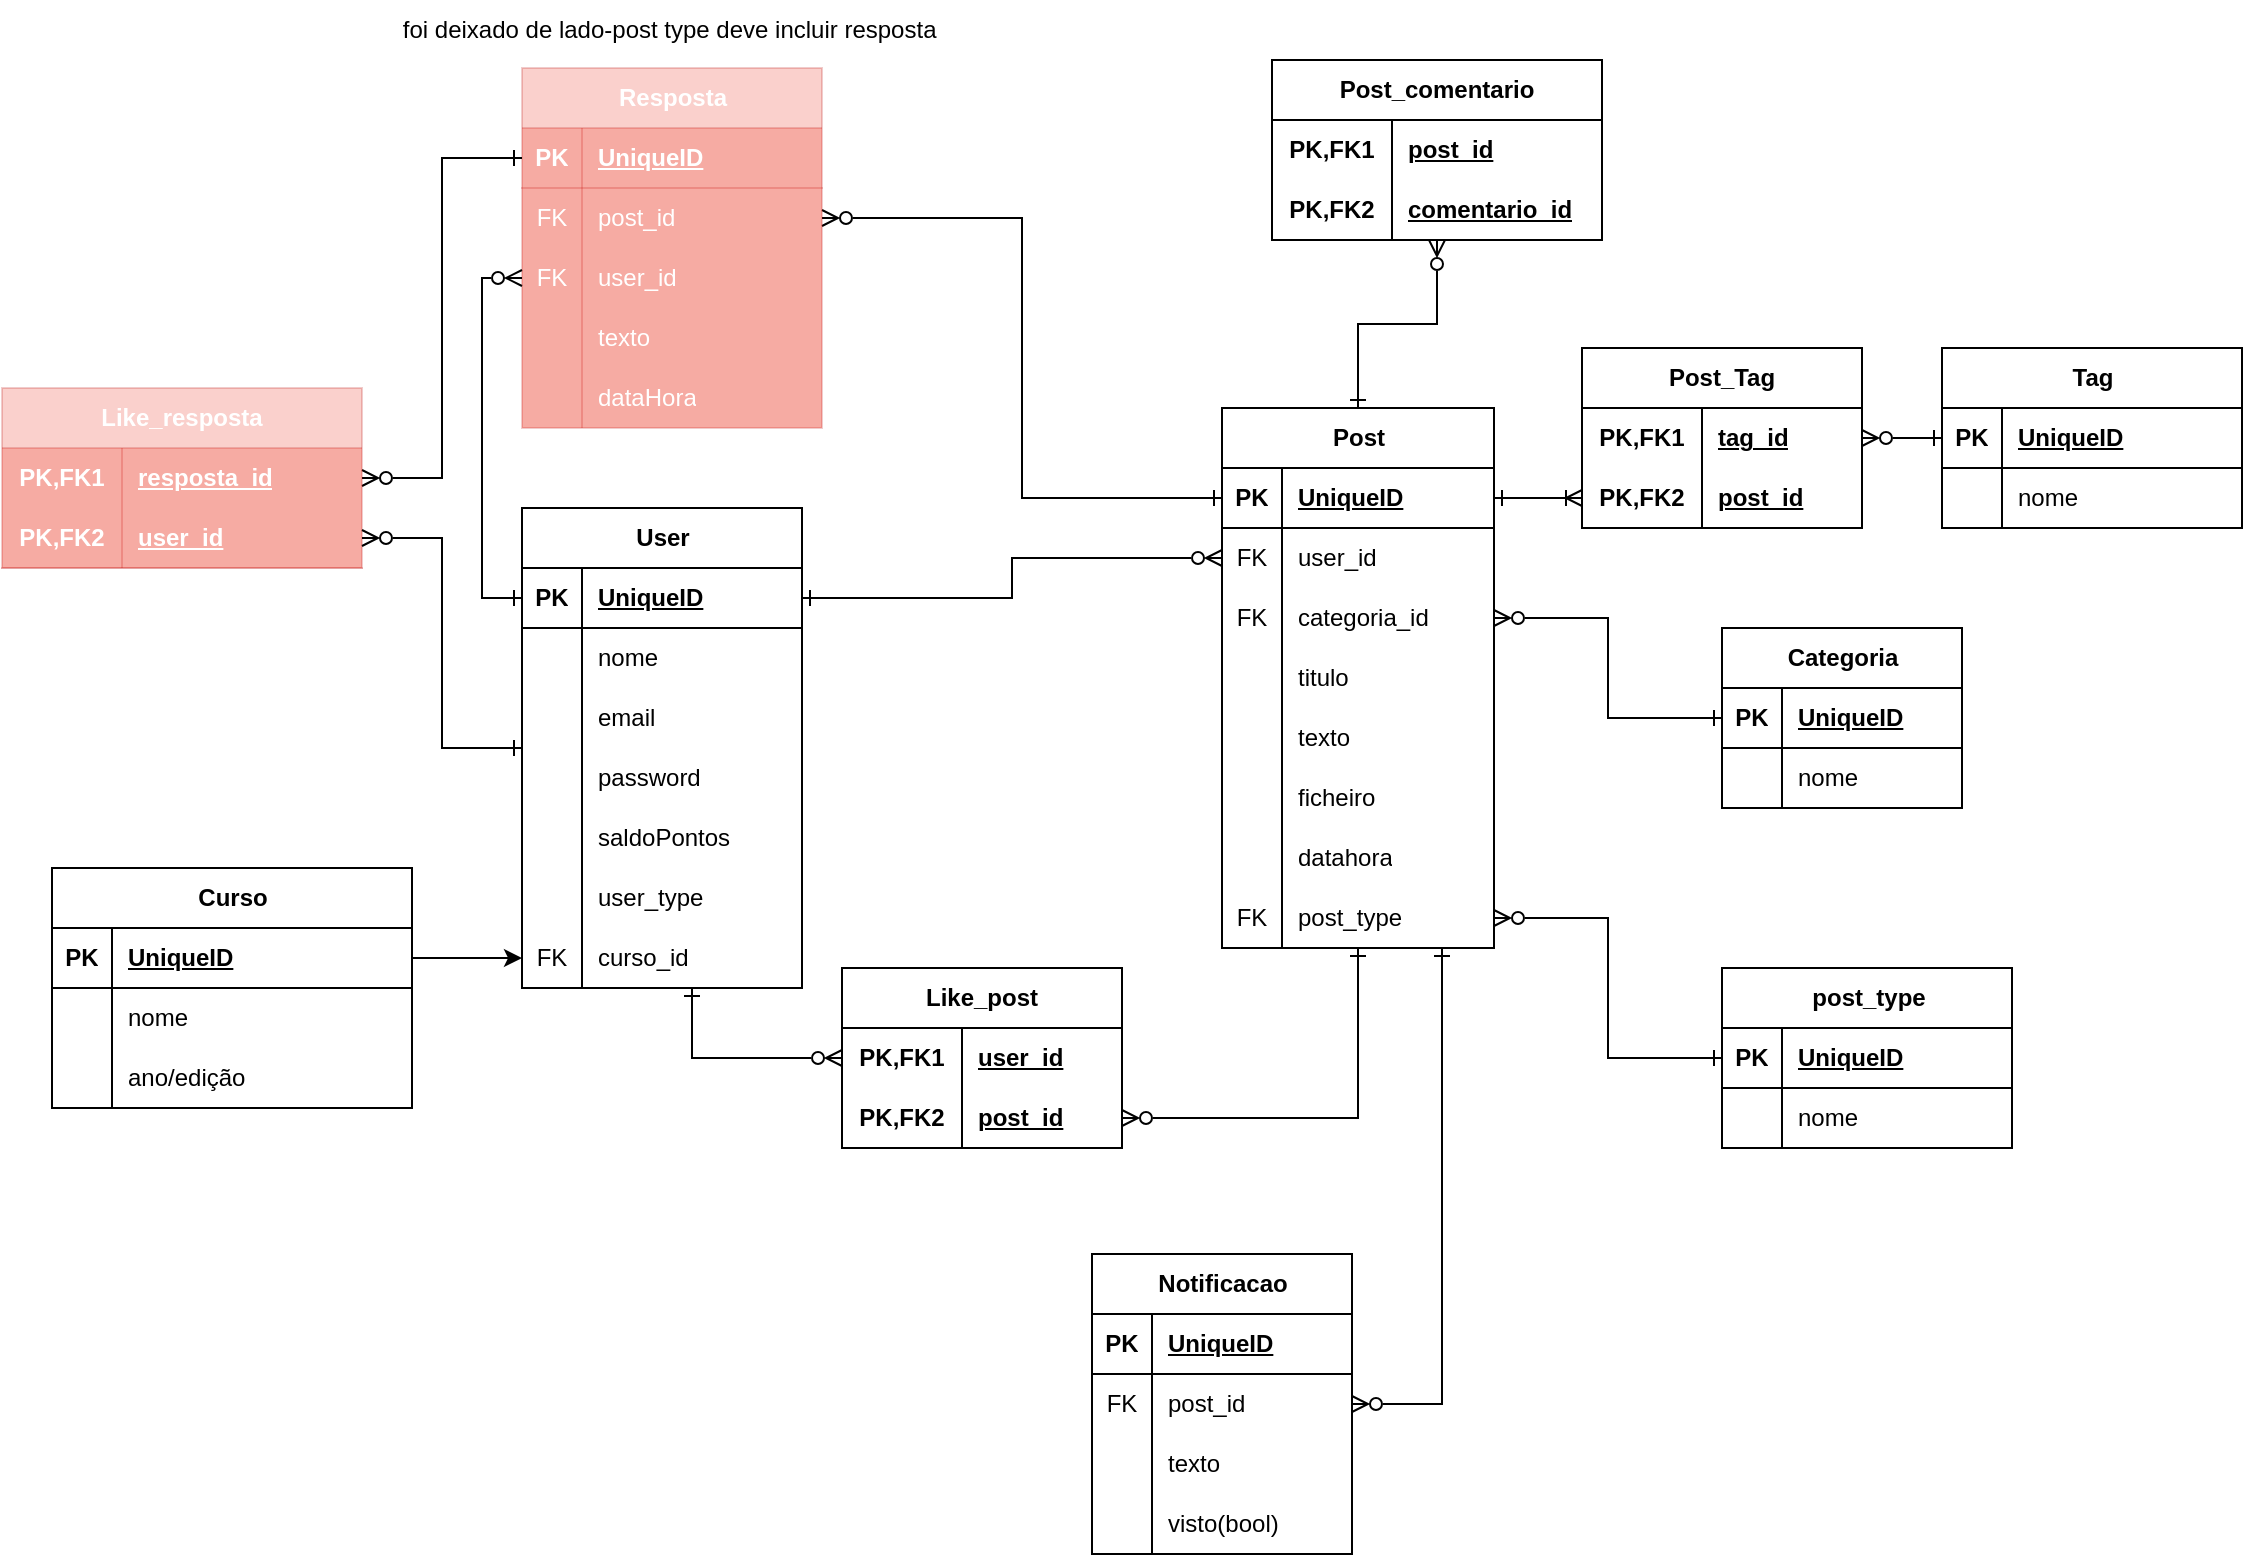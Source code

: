 <mxfile version="26.0.16">
  <diagram name="Page-1" id="hbSEL_cYmR5IS-ANKrM5">
    <mxGraphModel dx="1502" dy="677" grid="1" gridSize="10" guides="1" tooltips="1" connect="1" arrows="1" fold="1" page="1" pageScale="1" pageWidth="1169" pageHeight="827" math="0" shadow="0">
      <root>
        <mxCell id="0" />
        <mxCell id="1" parent="0" />
        <mxCell id="KKCodT-jRUQkAb0cyEV1-1" value="User" style="shape=table;startSize=30;container=1;collapsible=1;childLayout=tableLayout;fixedRows=1;rowLines=0;fontStyle=1;align=center;resizeLast=1;html=1;" parent="1" vertex="1">
          <mxGeometry x="285" y="274" width="140" height="240" as="geometry" />
        </mxCell>
        <mxCell id="KKCodT-jRUQkAb0cyEV1-2" value="" style="shape=tableRow;horizontal=0;startSize=0;swimlaneHead=0;swimlaneBody=0;fillColor=none;collapsible=0;dropTarget=0;points=[[0,0.5],[1,0.5]];portConstraint=eastwest;top=0;left=0;right=0;bottom=1;" parent="KKCodT-jRUQkAb0cyEV1-1" vertex="1">
          <mxGeometry y="30" width="140" height="30" as="geometry" />
        </mxCell>
        <mxCell id="KKCodT-jRUQkAb0cyEV1-3" value="PK" style="shape=partialRectangle;connectable=0;fillColor=none;top=0;left=0;bottom=0;right=0;fontStyle=1;overflow=hidden;whiteSpace=wrap;html=1;" parent="KKCodT-jRUQkAb0cyEV1-2" vertex="1">
          <mxGeometry width="30" height="30" as="geometry">
            <mxRectangle width="30" height="30" as="alternateBounds" />
          </mxGeometry>
        </mxCell>
        <mxCell id="KKCodT-jRUQkAb0cyEV1-4" value="UniqueID" style="shape=partialRectangle;connectable=0;fillColor=none;top=0;left=0;bottom=0;right=0;align=left;spacingLeft=6;fontStyle=5;overflow=hidden;whiteSpace=wrap;html=1;" parent="KKCodT-jRUQkAb0cyEV1-2" vertex="1">
          <mxGeometry x="30" width="110" height="30" as="geometry">
            <mxRectangle width="110" height="30" as="alternateBounds" />
          </mxGeometry>
        </mxCell>
        <mxCell id="KKCodT-jRUQkAb0cyEV1-5" value="" style="shape=tableRow;horizontal=0;startSize=0;swimlaneHead=0;swimlaneBody=0;fillColor=none;collapsible=0;dropTarget=0;points=[[0,0.5],[1,0.5]];portConstraint=eastwest;top=0;left=0;right=0;bottom=0;" parent="KKCodT-jRUQkAb0cyEV1-1" vertex="1">
          <mxGeometry y="60" width="140" height="30" as="geometry" />
        </mxCell>
        <mxCell id="KKCodT-jRUQkAb0cyEV1-6" value="" style="shape=partialRectangle;connectable=0;fillColor=none;top=0;left=0;bottom=0;right=0;editable=1;overflow=hidden;whiteSpace=wrap;html=1;" parent="KKCodT-jRUQkAb0cyEV1-5" vertex="1">
          <mxGeometry width="30" height="30" as="geometry">
            <mxRectangle width="30" height="30" as="alternateBounds" />
          </mxGeometry>
        </mxCell>
        <mxCell id="KKCodT-jRUQkAb0cyEV1-7" value="nome" style="shape=partialRectangle;connectable=0;fillColor=none;top=0;left=0;bottom=0;right=0;align=left;spacingLeft=6;overflow=hidden;whiteSpace=wrap;html=1;" parent="KKCodT-jRUQkAb0cyEV1-5" vertex="1">
          <mxGeometry x="30" width="110" height="30" as="geometry">
            <mxRectangle width="110" height="30" as="alternateBounds" />
          </mxGeometry>
        </mxCell>
        <mxCell id="KKCodT-jRUQkAb0cyEV1-8" value="" style="shape=tableRow;horizontal=0;startSize=0;swimlaneHead=0;swimlaneBody=0;fillColor=none;collapsible=0;dropTarget=0;points=[[0,0.5],[1,0.5]];portConstraint=eastwest;top=0;left=0;right=0;bottom=0;" parent="KKCodT-jRUQkAb0cyEV1-1" vertex="1">
          <mxGeometry y="90" width="140" height="30" as="geometry" />
        </mxCell>
        <mxCell id="KKCodT-jRUQkAb0cyEV1-9" value="" style="shape=partialRectangle;connectable=0;fillColor=none;top=0;left=0;bottom=0;right=0;editable=1;overflow=hidden;whiteSpace=wrap;html=1;" parent="KKCodT-jRUQkAb0cyEV1-8" vertex="1">
          <mxGeometry width="30" height="30" as="geometry">
            <mxRectangle width="30" height="30" as="alternateBounds" />
          </mxGeometry>
        </mxCell>
        <mxCell id="KKCodT-jRUQkAb0cyEV1-10" value="email" style="shape=partialRectangle;connectable=0;fillColor=none;top=0;left=0;bottom=0;right=0;align=left;spacingLeft=6;overflow=hidden;whiteSpace=wrap;html=1;" parent="KKCodT-jRUQkAb0cyEV1-8" vertex="1">
          <mxGeometry x="30" width="110" height="30" as="geometry">
            <mxRectangle width="110" height="30" as="alternateBounds" />
          </mxGeometry>
        </mxCell>
        <mxCell id="KKCodT-jRUQkAb0cyEV1-11" value="" style="shape=tableRow;horizontal=0;startSize=0;swimlaneHead=0;swimlaneBody=0;fillColor=none;collapsible=0;dropTarget=0;points=[[0,0.5],[1,0.5]];portConstraint=eastwest;top=0;left=0;right=0;bottom=0;" parent="KKCodT-jRUQkAb0cyEV1-1" vertex="1">
          <mxGeometry y="120" width="140" height="30" as="geometry" />
        </mxCell>
        <mxCell id="KKCodT-jRUQkAb0cyEV1-12" value="" style="shape=partialRectangle;connectable=0;fillColor=none;top=0;left=0;bottom=0;right=0;editable=1;overflow=hidden;whiteSpace=wrap;html=1;" parent="KKCodT-jRUQkAb0cyEV1-11" vertex="1">
          <mxGeometry width="30" height="30" as="geometry">
            <mxRectangle width="30" height="30" as="alternateBounds" />
          </mxGeometry>
        </mxCell>
        <mxCell id="KKCodT-jRUQkAb0cyEV1-13" value="password" style="shape=partialRectangle;connectable=0;fillColor=none;top=0;left=0;bottom=0;right=0;align=left;spacingLeft=6;overflow=hidden;whiteSpace=wrap;html=1;" parent="KKCodT-jRUQkAb0cyEV1-11" vertex="1">
          <mxGeometry x="30" width="110" height="30" as="geometry">
            <mxRectangle width="110" height="30" as="alternateBounds" />
          </mxGeometry>
        </mxCell>
        <mxCell id="KKCodT-jRUQkAb0cyEV1-14" value="" style="shape=tableRow;horizontal=0;startSize=0;swimlaneHead=0;swimlaneBody=0;fillColor=none;collapsible=0;dropTarget=0;points=[[0,0.5],[1,0.5]];portConstraint=eastwest;top=0;left=0;right=0;bottom=0;" parent="KKCodT-jRUQkAb0cyEV1-1" vertex="1">
          <mxGeometry y="150" width="140" height="30" as="geometry" />
        </mxCell>
        <mxCell id="KKCodT-jRUQkAb0cyEV1-15" value="" style="shape=partialRectangle;connectable=0;fillColor=none;top=0;left=0;bottom=0;right=0;editable=1;overflow=hidden;whiteSpace=wrap;html=1;" parent="KKCodT-jRUQkAb0cyEV1-14" vertex="1">
          <mxGeometry width="30" height="30" as="geometry">
            <mxRectangle width="30" height="30" as="alternateBounds" />
          </mxGeometry>
        </mxCell>
        <mxCell id="KKCodT-jRUQkAb0cyEV1-16" value="saldoPontos" style="shape=partialRectangle;connectable=0;fillColor=none;top=0;left=0;bottom=0;right=0;align=left;spacingLeft=6;overflow=hidden;whiteSpace=wrap;html=1;" parent="KKCodT-jRUQkAb0cyEV1-14" vertex="1">
          <mxGeometry x="30" width="110" height="30" as="geometry">
            <mxRectangle width="110" height="30" as="alternateBounds" />
          </mxGeometry>
        </mxCell>
        <mxCell id="KKCodT-jRUQkAb0cyEV1-17" value="" style="shape=tableRow;horizontal=0;startSize=0;swimlaneHead=0;swimlaneBody=0;fillColor=none;collapsible=0;dropTarget=0;points=[[0,0.5],[1,0.5]];portConstraint=eastwest;top=0;left=0;right=0;bottom=0;" parent="KKCodT-jRUQkAb0cyEV1-1" vertex="1">
          <mxGeometry y="180" width="140" height="30" as="geometry" />
        </mxCell>
        <mxCell id="KKCodT-jRUQkAb0cyEV1-18" value="" style="shape=partialRectangle;connectable=0;fillColor=none;top=0;left=0;bottom=0;right=0;editable=1;overflow=hidden;whiteSpace=wrap;html=1;" parent="KKCodT-jRUQkAb0cyEV1-17" vertex="1">
          <mxGeometry width="30" height="30" as="geometry">
            <mxRectangle width="30" height="30" as="alternateBounds" />
          </mxGeometry>
        </mxCell>
        <mxCell id="KKCodT-jRUQkAb0cyEV1-19" value="user_type" style="shape=partialRectangle;connectable=0;fillColor=none;top=0;left=0;bottom=0;right=0;align=left;spacingLeft=6;overflow=hidden;whiteSpace=wrap;html=1;" parent="KKCodT-jRUQkAb0cyEV1-17" vertex="1">
          <mxGeometry x="30" width="110" height="30" as="geometry">
            <mxRectangle width="110" height="30" as="alternateBounds" />
          </mxGeometry>
        </mxCell>
        <mxCell id="W4MDZ8F85-EEYweQwZsn-4" value="" style="shape=tableRow;horizontal=0;startSize=0;swimlaneHead=0;swimlaneBody=0;fillColor=none;collapsible=0;dropTarget=0;points=[[0,0.5],[1,0.5]];portConstraint=eastwest;top=0;left=0;right=0;bottom=0;" parent="KKCodT-jRUQkAb0cyEV1-1" vertex="1">
          <mxGeometry y="210" width="140" height="30" as="geometry" />
        </mxCell>
        <mxCell id="W4MDZ8F85-EEYweQwZsn-5" value="FK" style="shape=partialRectangle;connectable=0;fillColor=none;top=0;left=0;bottom=0;right=0;editable=1;overflow=hidden;whiteSpace=wrap;html=1;" parent="W4MDZ8F85-EEYweQwZsn-4" vertex="1">
          <mxGeometry width="30" height="30" as="geometry">
            <mxRectangle width="30" height="30" as="alternateBounds" />
          </mxGeometry>
        </mxCell>
        <mxCell id="W4MDZ8F85-EEYweQwZsn-6" value="curso_id" style="shape=partialRectangle;connectable=0;fillColor=none;top=0;left=0;bottom=0;right=0;align=left;spacingLeft=6;overflow=hidden;whiteSpace=wrap;html=1;" parent="W4MDZ8F85-EEYweQwZsn-4" vertex="1">
          <mxGeometry x="30" width="110" height="30" as="geometry">
            <mxRectangle width="110" height="30" as="alternateBounds" />
          </mxGeometry>
        </mxCell>
        <mxCell id="KKCodT-jRUQkAb0cyEV1-33" style="edgeStyle=orthogonalEdgeStyle;rounded=0;orthogonalLoop=1;jettySize=auto;html=1;entryX=1;entryY=0.5;entryDx=0;entryDy=0;exitX=0;exitY=0.5;exitDx=0;exitDy=0;endArrow=ERone;endFill=0;startArrow=ERzeroToMany;startFill=0;" parent="1" source="KKCodT-jRUQkAb0cyEV1-24" target="KKCodT-jRUQkAb0cyEV1-2" edge="1">
          <mxGeometry relative="1" as="geometry" />
        </mxCell>
        <mxCell id="KKCodT-jRUQkAb0cyEV1-20" value="Post" style="shape=table;startSize=30;container=1;collapsible=1;childLayout=tableLayout;fixedRows=1;rowLines=0;fontStyle=1;align=center;resizeLast=1;html=1;" parent="1" vertex="1">
          <mxGeometry x="635" y="224" width="136" height="270" as="geometry" />
        </mxCell>
        <mxCell id="KKCodT-jRUQkAb0cyEV1-21" value="" style="shape=tableRow;horizontal=0;startSize=0;swimlaneHead=0;swimlaneBody=0;fillColor=none;collapsible=0;dropTarget=0;points=[[0,0.5],[1,0.5]];portConstraint=eastwest;top=0;left=0;right=0;bottom=1;" parent="KKCodT-jRUQkAb0cyEV1-20" vertex="1">
          <mxGeometry y="30" width="136" height="30" as="geometry" />
        </mxCell>
        <mxCell id="KKCodT-jRUQkAb0cyEV1-22" value="PK" style="shape=partialRectangle;connectable=0;fillColor=none;top=0;left=0;bottom=0;right=0;fontStyle=1;overflow=hidden;whiteSpace=wrap;html=1;" parent="KKCodT-jRUQkAb0cyEV1-21" vertex="1">
          <mxGeometry width="30" height="30" as="geometry">
            <mxRectangle width="30" height="30" as="alternateBounds" />
          </mxGeometry>
        </mxCell>
        <mxCell id="KKCodT-jRUQkAb0cyEV1-23" value="UniqueID" style="shape=partialRectangle;connectable=0;fillColor=none;top=0;left=0;bottom=0;right=0;align=left;spacingLeft=6;fontStyle=5;overflow=hidden;whiteSpace=wrap;html=1;" parent="KKCodT-jRUQkAb0cyEV1-21" vertex="1">
          <mxGeometry x="30" width="106" height="30" as="geometry">
            <mxRectangle width="106" height="30" as="alternateBounds" />
          </mxGeometry>
        </mxCell>
        <mxCell id="KKCodT-jRUQkAb0cyEV1-24" value="" style="shape=tableRow;horizontal=0;startSize=0;swimlaneHead=0;swimlaneBody=0;fillColor=none;collapsible=0;dropTarget=0;points=[[0,0.5],[1,0.5]];portConstraint=eastwest;top=0;left=0;right=0;bottom=0;" parent="KKCodT-jRUQkAb0cyEV1-20" vertex="1">
          <mxGeometry y="60" width="136" height="30" as="geometry" />
        </mxCell>
        <mxCell id="KKCodT-jRUQkAb0cyEV1-25" value="FK" style="shape=partialRectangle;connectable=0;fillColor=none;top=0;left=0;bottom=0;right=0;editable=1;overflow=hidden;whiteSpace=wrap;html=1;" parent="KKCodT-jRUQkAb0cyEV1-24" vertex="1">
          <mxGeometry width="30" height="30" as="geometry">
            <mxRectangle width="30" height="30" as="alternateBounds" />
          </mxGeometry>
        </mxCell>
        <mxCell id="KKCodT-jRUQkAb0cyEV1-26" value="user_id" style="shape=partialRectangle;connectable=0;fillColor=none;top=0;left=0;bottom=0;right=0;align=left;spacingLeft=6;overflow=hidden;whiteSpace=wrap;html=1;" parent="KKCodT-jRUQkAb0cyEV1-24" vertex="1">
          <mxGeometry x="30" width="106" height="30" as="geometry">
            <mxRectangle width="106" height="30" as="alternateBounds" />
          </mxGeometry>
        </mxCell>
        <mxCell id="KKCodT-jRUQkAb0cyEV1-27" value="" style="shape=tableRow;horizontal=0;startSize=0;swimlaneHead=0;swimlaneBody=0;fillColor=none;collapsible=0;dropTarget=0;points=[[0,0.5],[1,0.5]];portConstraint=eastwest;top=0;left=0;right=0;bottom=0;" parent="KKCodT-jRUQkAb0cyEV1-20" vertex="1">
          <mxGeometry y="90" width="136" height="30" as="geometry" />
        </mxCell>
        <mxCell id="KKCodT-jRUQkAb0cyEV1-28" value="FK" style="shape=partialRectangle;connectable=0;fillColor=none;top=0;left=0;bottom=0;right=0;editable=1;overflow=hidden;whiteSpace=wrap;html=1;" parent="KKCodT-jRUQkAb0cyEV1-27" vertex="1">
          <mxGeometry width="30" height="30" as="geometry">
            <mxRectangle width="30" height="30" as="alternateBounds" />
          </mxGeometry>
        </mxCell>
        <mxCell id="KKCodT-jRUQkAb0cyEV1-29" value="categoria_id" style="shape=partialRectangle;connectable=0;fillColor=none;top=0;left=0;bottom=0;right=0;align=left;spacingLeft=6;overflow=hidden;whiteSpace=wrap;html=1;" parent="KKCodT-jRUQkAb0cyEV1-27" vertex="1">
          <mxGeometry x="30" width="106" height="30" as="geometry">
            <mxRectangle width="106" height="30" as="alternateBounds" />
          </mxGeometry>
        </mxCell>
        <mxCell id="KKCodT-jRUQkAb0cyEV1-30" value="" style="shape=tableRow;horizontal=0;startSize=0;swimlaneHead=0;swimlaneBody=0;fillColor=none;collapsible=0;dropTarget=0;points=[[0,0.5],[1,0.5]];portConstraint=eastwest;top=0;left=0;right=0;bottom=0;" parent="KKCodT-jRUQkAb0cyEV1-20" vertex="1">
          <mxGeometry y="120" width="136" height="30" as="geometry" />
        </mxCell>
        <mxCell id="KKCodT-jRUQkAb0cyEV1-31" value="" style="shape=partialRectangle;connectable=0;fillColor=none;top=0;left=0;bottom=0;right=0;editable=1;overflow=hidden;whiteSpace=wrap;html=1;" parent="KKCodT-jRUQkAb0cyEV1-30" vertex="1">
          <mxGeometry width="30" height="30" as="geometry">
            <mxRectangle width="30" height="30" as="alternateBounds" />
          </mxGeometry>
        </mxCell>
        <mxCell id="KKCodT-jRUQkAb0cyEV1-32" value="titulo" style="shape=partialRectangle;connectable=0;fillColor=none;top=0;left=0;bottom=0;right=0;align=left;spacingLeft=6;overflow=hidden;whiteSpace=wrap;html=1;" parent="KKCodT-jRUQkAb0cyEV1-30" vertex="1">
          <mxGeometry x="30" width="106" height="30" as="geometry">
            <mxRectangle width="106" height="30" as="alternateBounds" />
          </mxGeometry>
        </mxCell>
        <mxCell id="KKCodT-jRUQkAb0cyEV1-34" value="" style="shape=tableRow;horizontal=0;startSize=0;swimlaneHead=0;swimlaneBody=0;fillColor=none;collapsible=0;dropTarget=0;points=[[0,0.5],[1,0.5]];portConstraint=eastwest;top=0;left=0;right=0;bottom=0;" parent="KKCodT-jRUQkAb0cyEV1-20" vertex="1">
          <mxGeometry y="150" width="136" height="30" as="geometry" />
        </mxCell>
        <mxCell id="KKCodT-jRUQkAb0cyEV1-35" value="" style="shape=partialRectangle;connectable=0;fillColor=none;top=0;left=0;bottom=0;right=0;editable=1;overflow=hidden;whiteSpace=wrap;html=1;" parent="KKCodT-jRUQkAb0cyEV1-34" vertex="1">
          <mxGeometry width="30" height="30" as="geometry">
            <mxRectangle width="30" height="30" as="alternateBounds" />
          </mxGeometry>
        </mxCell>
        <mxCell id="KKCodT-jRUQkAb0cyEV1-36" value="texto" style="shape=partialRectangle;connectable=0;fillColor=none;top=0;left=0;bottom=0;right=0;align=left;spacingLeft=6;overflow=hidden;whiteSpace=wrap;html=1;" parent="KKCodT-jRUQkAb0cyEV1-34" vertex="1">
          <mxGeometry x="30" width="106" height="30" as="geometry">
            <mxRectangle width="106" height="30" as="alternateBounds" />
          </mxGeometry>
        </mxCell>
        <mxCell id="KKCodT-jRUQkAb0cyEV1-37" value="" style="shape=tableRow;horizontal=0;startSize=0;swimlaneHead=0;swimlaneBody=0;fillColor=none;collapsible=0;dropTarget=0;points=[[0,0.5],[1,0.5]];portConstraint=eastwest;top=0;left=0;right=0;bottom=0;" parent="KKCodT-jRUQkAb0cyEV1-20" vertex="1">
          <mxGeometry y="180" width="136" height="30" as="geometry" />
        </mxCell>
        <mxCell id="KKCodT-jRUQkAb0cyEV1-38" value="" style="shape=partialRectangle;connectable=0;fillColor=none;top=0;left=0;bottom=0;right=0;editable=1;overflow=hidden;whiteSpace=wrap;html=1;" parent="KKCodT-jRUQkAb0cyEV1-37" vertex="1">
          <mxGeometry width="30" height="30" as="geometry">
            <mxRectangle width="30" height="30" as="alternateBounds" />
          </mxGeometry>
        </mxCell>
        <mxCell id="KKCodT-jRUQkAb0cyEV1-39" value="ficheiro" style="shape=partialRectangle;connectable=0;fillColor=none;top=0;left=0;bottom=0;right=0;align=left;spacingLeft=6;overflow=hidden;whiteSpace=wrap;html=1;" parent="KKCodT-jRUQkAb0cyEV1-37" vertex="1">
          <mxGeometry x="30" width="106" height="30" as="geometry">
            <mxRectangle width="106" height="30" as="alternateBounds" />
          </mxGeometry>
        </mxCell>
        <mxCell id="KKCodT-jRUQkAb0cyEV1-140" value="" style="shape=tableRow;horizontal=0;startSize=0;swimlaneHead=0;swimlaneBody=0;fillColor=none;collapsible=0;dropTarget=0;points=[[0,0.5],[1,0.5]];portConstraint=eastwest;top=0;left=0;right=0;bottom=0;" parent="KKCodT-jRUQkAb0cyEV1-20" vertex="1">
          <mxGeometry y="210" width="136" height="30" as="geometry" />
        </mxCell>
        <mxCell id="KKCodT-jRUQkAb0cyEV1-141" value="" style="shape=partialRectangle;connectable=0;fillColor=none;top=0;left=0;bottom=0;right=0;editable=1;overflow=hidden;whiteSpace=wrap;html=1;" parent="KKCodT-jRUQkAb0cyEV1-140" vertex="1">
          <mxGeometry width="30" height="30" as="geometry">
            <mxRectangle width="30" height="30" as="alternateBounds" />
          </mxGeometry>
        </mxCell>
        <mxCell id="KKCodT-jRUQkAb0cyEV1-142" value="datahora" style="shape=partialRectangle;connectable=0;fillColor=none;top=0;left=0;bottom=0;right=0;align=left;spacingLeft=6;overflow=hidden;whiteSpace=wrap;html=1;" parent="KKCodT-jRUQkAb0cyEV1-140" vertex="1">
          <mxGeometry x="30" width="106" height="30" as="geometry">
            <mxRectangle width="106" height="30" as="alternateBounds" />
          </mxGeometry>
        </mxCell>
        <mxCell id="W4MDZ8F85-EEYweQwZsn-1" value="" style="shape=tableRow;horizontal=0;startSize=0;swimlaneHead=0;swimlaneBody=0;fillColor=none;collapsible=0;dropTarget=0;points=[[0,0.5],[1,0.5]];portConstraint=eastwest;top=0;left=0;right=0;bottom=0;" parent="KKCodT-jRUQkAb0cyEV1-20" vertex="1">
          <mxGeometry y="240" width="136" height="30" as="geometry" />
        </mxCell>
        <mxCell id="W4MDZ8F85-EEYweQwZsn-2" value="FK" style="shape=partialRectangle;connectable=0;fillColor=none;top=0;left=0;bottom=0;right=0;editable=1;overflow=hidden;whiteSpace=wrap;html=1;" parent="W4MDZ8F85-EEYweQwZsn-1" vertex="1">
          <mxGeometry width="30" height="30" as="geometry">
            <mxRectangle width="30" height="30" as="alternateBounds" />
          </mxGeometry>
        </mxCell>
        <mxCell id="W4MDZ8F85-EEYweQwZsn-3" value="post_type" style="shape=partialRectangle;connectable=0;fillColor=none;top=0;left=0;bottom=0;right=0;align=left;spacingLeft=6;overflow=hidden;whiteSpace=wrap;html=1;" parent="W4MDZ8F85-EEYweQwZsn-1" vertex="1">
          <mxGeometry x="30" width="106" height="30" as="geometry">
            <mxRectangle width="106" height="30" as="alternateBounds" />
          </mxGeometry>
        </mxCell>
        <mxCell id="KKCodT-jRUQkAb0cyEV1-40" value="Categoria" style="shape=table;startSize=30;container=1;collapsible=1;childLayout=tableLayout;fixedRows=1;rowLines=0;fontStyle=1;align=center;resizeLast=1;html=1;" parent="1" vertex="1">
          <mxGeometry x="885" y="334" width="120" height="90" as="geometry" />
        </mxCell>
        <mxCell id="KKCodT-jRUQkAb0cyEV1-41" value="" style="shape=tableRow;horizontal=0;startSize=0;swimlaneHead=0;swimlaneBody=0;fillColor=none;collapsible=0;dropTarget=0;points=[[0,0.5],[1,0.5]];portConstraint=eastwest;top=0;left=0;right=0;bottom=1;" parent="KKCodT-jRUQkAb0cyEV1-40" vertex="1">
          <mxGeometry y="30" width="120" height="30" as="geometry" />
        </mxCell>
        <mxCell id="KKCodT-jRUQkAb0cyEV1-42" value="PK" style="shape=partialRectangle;connectable=0;fillColor=none;top=0;left=0;bottom=0;right=0;fontStyle=1;overflow=hidden;whiteSpace=wrap;html=1;" parent="KKCodT-jRUQkAb0cyEV1-41" vertex="1">
          <mxGeometry width="30" height="30" as="geometry">
            <mxRectangle width="30" height="30" as="alternateBounds" />
          </mxGeometry>
        </mxCell>
        <mxCell id="KKCodT-jRUQkAb0cyEV1-43" value="UniqueID" style="shape=partialRectangle;connectable=0;fillColor=none;top=0;left=0;bottom=0;right=0;align=left;spacingLeft=6;fontStyle=5;overflow=hidden;whiteSpace=wrap;html=1;" parent="KKCodT-jRUQkAb0cyEV1-41" vertex="1">
          <mxGeometry x="30" width="90" height="30" as="geometry">
            <mxRectangle width="90" height="30" as="alternateBounds" />
          </mxGeometry>
        </mxCell>
        <mxCell id="KKCodT-jRUQkAb0cyEV1-44" value="" style="shape=tableRow;horizontal=0;startSize=0;swimlaneHead=0;swimlaneBody=0;fillColor=none;collapsible=0;dropTarget=0;points=[[0,0.5],[1,0.5]];portConstraint=eastwest;top=0;left=0;right=0;bottom=0;" parent="KKCodT-jRUQkAb0cyEV1-40" vertex="1">
          <mxGeometry y="60" width="120" height="30" as="geometry" />
        </mxCell>
        <mxCell id="KKCodT-jRUQkAb0cyEV1-45" value="" style="shape=partialRectangle;connectable=0;fillColor=none;top=0;left=0;bottom=0;right=0;editable=1;overflow=hidden;whiteSpace=wrap;html=1;" parent="KKCodT-jRUQkAb0cyEV1-44" vertex="1">
          <mxGeometry width="30" height="30" as="geometry">
            <mxRectangle width="30" height="30" as="alternateBounds" />
          </mxGeometry>
        </mxCell>
        <mxCell id="KKCodT-jRUQkAb0cyEV1-46" value="nome" style="shape=partialRectangle;connectable=0;fillColor=none;top=0;left=0;bottom=0;right=0;align=left;spacingLeft=6;overflow=hidden;whiteSpace=wrap;html=1;" parent="KKCodT-jRUQkAb0cyEV1-44" vertex="1">
          <mxGeometry x="30" width="90" height="30" as="geometry">
            <mxRectangle width="90" height="30" as="alternateBounds" />
          </mxGeometry>
        </mxCell>
        <mxCell id="KKCodT-jRUQkAb0cyEV1-53" style="edgeStyle=orthogonalEdgeStyle;rounded=0;orthogonalLoop=1;jettySize=auto;html=1;entryX=1;entryY=0.5;entryDx=0;entryDy=0;startArrow=ERone;startFill=0;endArrow=ERzeroToMany;endFill=0;" parent="1" source="KKCodT-jRUQkAb0cyEV1-41" target="KKCodT-jRUQkAb0cyEV1-27" edge="1">
          <mxGeometry relative="1" as="geometry" />
        </mxCell>
        <mxCell id="KKCodT-jRUQkAb0cyEV1-80" style="edgeStyle=orthogonalEdgeStyle;rounded=0;orthogonalLoop=1;jettySize=auto;html=1;entryX=1;entryY=0.5;entryDx=0;entryDy=0;endArrow=ERzeroToMany;endFill=0;startArrow=ERone;startFill=0;exitX=0;exitY=0.5;exitDx=0;exitDy=0;" parent="1" source="KKCodT-jRUQkAb0cyEV1-55" target="KKCodT-jRUQkAb0cyEV1-68" edge="1">
          <mxGeometry relative="1" as="geometry" />
        </mxCell>
        <mxCell id="KKCodT-jRUQkAb0cyEV1-54" value="Tag" style="shape=table;startSize=30;container=1;collapsible=1;childLayout=tableLayout;fixedRows=1;rowLines=0;fontStyle=1;align=center;resizeLast=1;html=1;" parent="1" vertex="1">
          <mxGeometry x="995" y="194" width="150" height="90" as="geometry" />
        </mxCell>
        <mxCell id="KKCodT-jRUQkAb0cyEV1-55" value="" style="shape=tableRow;horizontal=0;startSize=0;swimlaneHead=0;swimlaneBody=0;fillColor=none;collapsible=0;dropTarget=0;points=[[0,0.5],[1,0.5]];portConstraint=eastwest;top=0;left=0;right=0;bottom=1;" parent="KKCodT-jRUQkAb0cyEV1-54" vertex="1">
          <mxGeometry y="30" width="150" height="30" as="geometry" />
        </mxCell>
        <mxCell id="KKCodT-jRUQkAb0cyEV1-56" value="PK" style="shape=partialRectangle;connectable=0;fillColor=none;top=0;left=0;bottom=0;right=0;fontStyle=1;overflow=hidden;whiteSpace=wrap;html=1;" parent="KKCodT-jRUQkAb0cyEV1-55" vertex="1">
          <mxGeometry width="30" height="30" as="geometry">
            <mxRectangle width="30" height="30" as="alternateBounds" />
          </mxGeometry>
        </mxCell>
        <mxCell id="KKCodT-jRUQkAb0cyEV1-57" value="UniqueID" style="shape=partialRectangle;connectable=0;fillColor=none;top=0;left=0;bottom=0;right=0;align=left;spacingLeft=6;fontStyle=5;overflow=hidden;whiteSpace=wrap;html=1;" parent="KKCodT-jRUQkAb0cyEV1-55" vertex="1">
          <mxGeometry x="30" width="120" height="30" as="geometry">
            <mxRectangle width="120" height="30" as="alternateBounds" />
          </mxGeometry>
        </mxCell>
        <mxCell id="KKCodT-jRUQkAb0cyEV1-58" value="" style="shape=tableRow;horizontal=0;startSize=0;swimlaneHead=0;swimlaneBody=0;fillColor=none;collapsible=0;dropTarget=0;points=[[0,0.5],[1,0.5]];portConstraint=eastwest;top=0;left=0;right=0;bottom=0;" parent="KKCodT-jRUQkAb0cyEV1-54" vertex="1">
          <mxGeometry y="60" width="150" height="30" as="geometry" />
        </mxCell>
        <mxCell id="KKCodT-jRUQkAb0cyEV1-59" value="" style="shape=partialRectangle;connectable=0;fillColor=none;top=0;left=0;bottom=0;right=0;editable=1;overflow=hidden;whiteSpace=wrap;html=1;" parent="KKCodT-jRUQkAb0cyEV1-58" vertex="1">
          <mxGeometry width="30" height="30" as="geometry">
            <mxRectangle width="30" height="30" as="alternateBounds" />
          </mxGeometry>
        </mxCell>
        <mxCell id="KKCodT-jRUQkAb0cyEV1-60" value="nome" style="shape=partialRectangle;connectable=0;fillColor=none;top=0;left=0;bottom=0;right=0;align=left;spacingLeft=6;overflow=hidden;whiteSpace=wrap;html=1;" parent="KKCodT-jRUQkAb0cyEV1-58" vertex="1">
          <mxGeometry x="30" width="120" height="30" as="geometry">
            <mxRectangle width="120" height="30" as="alternateBounds" />
          </mxGeometry>
        </mxCell>
        <mxCell id="KKCodT-jRUQkAb0cyEV1-67" value="Post_Tag" style="shape=table;startSize=30;container=1;collapsible=1;childLayout=tableLayout;fixedRows=1;rowLines=0;fontStyle=1;align=center;resizeLast=1;html=1;whiteSpace=wrap;" parent="1" vertex="1">
          <mxGeometry x="815" y="194" width="140" height="90" as="geometry" />
        </mxCell>
        <mxCell id="KKCodT-jRUQkAb0cyEV1-68" value="" style="shape=tableRow;horizontal=0;startSize=0;swimlaneHead=0;swimlaneBody=0;fillColor=none;collapsible=0;dropTarget=0;points=[[0,0.5],[1,0.5]];portConstraint=eastwest;top=0;left=0;right=0;bottom=0;html=1;" parent="KKCodT-jRUQkAb0cyEV1-67" vertex="1">
          <mxGeometry y="30" width="140" height="30" as="geometry" />
        </mxCell>
        <mxCell id="KKCodT-jRUQkAb0cyEV1-69" value="PK,FK1" style="shape=partialRectangle;connectable=0;fillColor=none;top=0;left=0;bottom=0;right=0;fontStyle=1;overflow=hidden;html=1;whiteSpace=wrap;" parent="KKCodT-jRUQkAb0cyEV1-68" vertex="1">
          <mxGeometry width="60" height="30" as="geometry">
            <mxRectangle width="60" height="30" as="alternateBounds" />
          </mxGeometry>
        </mxCell>
        <mxCell id="KKCodT-jRUQkAb0cyEV1-70" value="tag_id" style="shape=partialRectangle;connectable=0;fillColor=none;top=0;left=0;bottom=0;right=0;align=left;spacingLeft=6;fontStyle=5;overflow=hidden;html=1;whiteSpace=wrap;" parent="KKCodT-jRUQkAb0cyEV1-68" vertex="1">
          <mxGeometry x="60" width="80" height="30" as="geometry">
            <mxRectangle width="80" height="30" as="alternateBounds" />
          </mxGeometry>
        </mxCell>
        <mxCell id="KKCodT-jRUQkAb0cyEV1-71" value="" style="shape=tableRow;horizontal=0;startSize=0;swimlaneHead=0;swimlaneBody=0;fillColor=none;collapsible=0;dropTarget=0;points=[[0,0.5],[1,0.5]];portConstraint=eastwest;top=0;left=0;right=0;bottom=1;html=1;" parent="KKCodT-jRUQkAb0cyEV1-67" vertex="1">
          <mxGeometry y="60" width="140" height="30" as="geometry" />
        </mxCell>
        <mxCell id="KKCodT-jRUQkAb0cyEV1-72" value="PK,FK2" style="shape=partialRectangle;connectable=0;fillColor=none;top=0;left=0;bottom=0;right=0;fontStyle=1;overflow=hidden;html=1;whiteSpace=wrap;" parent="KKCodT-jRUQkAb0cyEV1-71" vertex="1">
          <mxGeometry width="60" height="30" as="geometry">
            <mxRectangle width="60" height="30" as="alternateBounds" />
          </mxGeometry>
        </mxCell>
        <mxCell id="KKCodT-jRUQkAb0cyEV1-73" value="post_id" style="shape=partialRectangle;connectable=0;fillColor=none;top=0;left=0;bottom=0;right=0;align=left;spacingLeft=6;fontStyle=5;overflow=hidden;html=1;whiteSpace=wrap;" parent="KKCodT-jRUQkAb0cyEV1-71" vertex="1">
          <mxGeometry x="60" width="80" height="30" as="geometry">
            <mxRectangle width="80" height="30" as="alternateBounds" />
          </mxGeometry>
        </mxCell>
        <mxCell id="KKCodT-jRUQkAb0cyEV1-81" style="edgeStyle=orthogonalEdgeStyle;rounded=0;orthogonalLoop=1;jettySize=auto;html=1;entryX=0;entryY=0.5;entryDx=0;entryDy=0;startArrow=ERone;startFill=0;endArrow=ERoneToMany;endFill=0;" parent="1" source="KKCodT-jRUQkAb0cyEV1-21" target="KKCodT-jRUQkAb0cyEV1-71" edge="1">
          <mxGeometry relative="1" as="geometry" />
        </mxCell>
        <mxCell id="KKCodT-jRUQkAb0cyEV1-95" value="Like_post" style="shape=table;startSize=30;container=1;collapsible=1;childLayout=tableLayout;fixedRows=1;rowLines=0;fontStyle=1;align=center;resizeLast=1;html=1;whiteSpace=wrap;" parent="1" vertex="1">
          <mxGeometry x="445" y="504" width="140" height="90" as="geometry" />
        </mxCell>
        <mxCell id="KKCodT-jRUQkAb0cyEV1-96" value="" style="shape=tableRow;horizontal=0;startSize=0;swimlaneHead=0;swimlaneBody=0;fillColor=none;collapsible=0;dropTarget=0;points=[[0,0.5],[1,0.5]];portConstraint=eastwest;top=0;left=0;right=0;bottom=0;html=1;" parent="KKCodT-jRUQkAb0cyEV1-95" vertex="1">
          <mxGeometry y="30" width="140" height="30" as="geometry" />
        </mxCell>
        <mxCell id="KKCodT-jRUQkAb0cyEV1-97" value="PK,FK1" style="shape=partialRectangle;connectable=0;fillColor=none;top=0;left=0;bottom=0;right=0;fontStyle=1;overflow=hidden;html=1;whiteSpace=wrap;" parent="KKCodT-jRUQkAb0cyEV1-96" vertex="1">
          <mxGeometry width="60" height="30" as="geometry">
            <mxRectangle width="60" height="30" as="alternateBounds" />
          </mxGeometry>
        </mxCell>
        <mxCell id="KKCodT-jRUQkAb0cyEV1-98" value="user_id" style="shape=partialRectangle;connectable=0;fillColor=none;top=0;left=0;bottom=0;right=0;align=left;spacingLeft=6;fontStyle=5;overflow=hidden;html=1;whiteSpace=wrap;" parent="KKCodT-jRUQkAb0cyEV1-96" vertex="1">
          <mxGeometry x="60" width="80" height="30" as="geometry">
            <mxRectangle width="80" height="30" as="alternateBounds" />
          </mxGeometry>
        </mxCell>
        <mxCell id="KKCodT-jRUQkAb0cyEV1-99" value="" style="shape=tableRow;horizontal=0;startSize=0;swimlaneHead=0;swimlaneBody=0;fillColor=none;collapsible=0;dropTarget=0;points=[[0,0.5],[1,0.5]];portConstraint=eastwest;top=0;left=0;right=0;bottom=1;html=1;" parent="KKCodT-jRUQkAb0cyEV1-95" vertex="1">
          <mxGeometry y="60" width="140" height="30" as="geometry" />
        </mxCell>
        <mxCell id="KKCodT-jRUQkAb0cyEV1-100" value="PK,FK2" style="shape=partialRectangle;connectable=0;fillColor=none;top=0;left=0;bottom=0;right=0;fontStyle=1;overflow=hidden;html=1;whiteSpace=wrap;" parent="KKCodT-jRUQkAb0cyEV1-99" vertex="1">
          <mxGeometry width="60" height="30" as="geometry">
            <mxRectangle width="60" height="30" as="alternateBounds" />
          </mxGeometry>
        </mxCell>
        <mxCell id="KKCodT-jRUQkAb0cyEV1-101" value="post_id" style="shape=partialRectangle;connectable=0;fillColor=none;top=0;left=0;bottom=0;right=0;align=left;spacingLeft=6;fontStyle=5;overflow=hidden;html=1;whiteSpace=wrap;" parent="KKCodT-jRUQkAb0cyEV1-99" vertex="1">
          <mxGeometry x="60" width="80" height="30" as="geometry">
            <mxRectangle width="80" height="30" as="alternateBounds" />
          </mxGeometry>
        </mxCell>
        <mxCell id="KKCodT-jRUQkAb0cyEV1-108" style="edgeStyle=orthogonalEdgeStyle;rounded=0;orthogonalLoop=1;jettySize=auto;html=1;endArrow=ERone;endFill=0;startArrow=ERzeroToMany;startFill=0;" parent="1" source="KKCodT-jRUQkAb0cyEV1-96" target="KKCodT-jRUQkAb0cyEV1-1" edge="1">
          <mxGeometry relative="1" as="geometry">
            <Array as="points">
              <mxPoint x="370" y="549" />
            </Array>
          </mxGeometry>
        </mxCell>
        <mxCell id="KKCodT-jRUQkAb0cyEV1-109" style="edgeStyle=orthogonalEdgeStyle;rounded=0;orthogonalLoop=1;jettySize=auto;html=1;exitX=1;exitY=0.5;exitDx=0;exitDy=0;endArrow=ERone;endFill=0;startArrow=ERzeroToMany;startFill=0;" parent="1" source="KKCodT-jRUQkAb0cyEV1-99" target="KKCodT-jRUQkAb0cyEV1-20" edge="1">
          <mxGeometry relative="1" as="geometry" />
        </mxCell>
        <mxCell id="KKCodT-jRUQkAb0cyEV1-123" style="edgeStyle=orthogonalEdgeStyle;rounded=0;orthogonalLoop=1;jettySize=auto;html=1;entryX=0;entryY=0.5;entryDx=0;entryDy=0;exitX=1;exitY=0.5;exitDx=0;exitDy=0;endArrow=ERone;endFill=0;startArrow=ERzeroToMany;startFill=0;" parent="1" source="KKCodT-jRUQkAb0cyEV1-114" target="KKCodT-jRUQkAb0cyEV1-21" edge="1">
          <mxGeometry relative="1" as="geometry" />
        </mxCell>
        <mxCell id="KKCodT-jRUQkAb0cyEV1-110" value="Resposta" style="shape=table;startSize=30;container=1;collapsible=1;childLayout=tableLayout;fixedRows=1;rowLines=0;fontStyle=1;align=center;resizeLast=1;html=1;fillColor=#e51400;fontColor=#ffffff;strokeColor=#B20000;opacity=20;" parent="1" vertex="1">
          <mxGeometry x="285" y="54" width="150" height="180" as="geometry" />
        </mxCell>
        <mxCell id="KKCodT-jRUQkAb0cyEV1-111" value="" style="shape=tableRow;horizontal=0;startSize=0;swimlaneHead=0;swimlaneBody=0;fillColor=#e51400;collapsible=0;dropTarget=0;points=[[0,0.5],[1,0.5]];portConstraint=eastwest;top=0;left=0;right=0;bottom=1;fontColor=#ffffff;strokeColor=#B20000;opacity=20;" parent="KKCodT-jRUQkAb0cyEV1-110" vertex="1">
          <mxGeometry y="30" width="150" height="30" as="geometry" />
        </mxCell>
        <mxCell id="KKCodT-jRUQkAb0cyEV1-112" value="PK" style="shape=partialRectangle;connectable=0;fillColor=#e51400;top=0;left=0;bottom=0;right=0;fontStyle=1;overflow=hidden;whiteSpace=wrap;html=1;fontColor=#ffffff;strokeColor=#B20000;opacity=20;" parent="KKCodT-jRUQkAb0cyEV1-111" vertex="1">
          <mxGeometry width="30" height="30" as="geometry">
            <mxRectangle width="30" height="30" as="alternateBounds" />
          </mxGeometry>
        </mxCell>
        <mxCell id="KKCodT-jRUQkAb0cyEV1-113" value="UniqueID" style="shape=partialRectangle;connectable=0;fillColor=#e51400;top=0;left=0;bottom=0;right=0;align=left;spacingLeft=6;fontStyle=5;overflow=hidden;whiteSpace=wrap;html=1;fontColor=#ffffff;strokeColor=#B20000;opacity=20;" parent="KKCodT-jRUQkAb0cyEV1-111" vertex="1">
          <mxGeometry x="30" width="120" height="30" as="geometry">
            <mxRectangle width="120" height="30" as="alternateBounds" />
          </mxGeometry>
        </mxCell>
        <mxCell id="KKCodT-jRUQkAb0cyEV1-114" value="" style="shape=tableRow;horizontal=0;startSize=0;swimlaneHead=0;swimlaneBody=0;fillColor=#e51400;collapsible=0;dropTarget=0;points=[[0,0.5],[1,0.5]];portConstraint=eastwest;top=0;left=0;right=0;bottom=0;fontColor=#ffffff;strokeColor=#B20000;opacity=20;" parent="KKCodT-jRUQkAb0cyEV1-110" vertex="1">
          <mxGeometry y="60" width="150" height="30" as="geometry" />
        </mxCell>
        <mxCell id="KKCodT-jRUQkAb0cyEV1-115" value="FK" style="shape=partialRectangle;connectable=0;fillColor=#e51400;top=0;left=0;bottom=0;right=0;editable=1;overflow=hidden;whiteSpace=wrap;html=1;fontColor=#ffffff;strokeColor=#B20000;opacity=20;" parent="KKCodT-jRUQkAb0cyEV1-114" vertex="1">
          <mxGeometry width="30" height="30" as="geometry">
            <mxRectangle width="30" height="30" as="alternateBounds" />
          </mxGeometry>
        </mxCell>
        <mxCell id="KKCodT-jRUQkAb0cyEV1-116" value="post_id" style="shape=partialRectangle;connectable=0;fillColor=#e51400;top=0;left=0;bottom=0;right=0;align=left;spacingLeft=6;overflow=hidden;whiteSpace=wrap;html=1;fontColor=#ffffff;strokeColor=#B20000;opacity=20;" parent="KKCodT-jRUQkAb0cyEV1-114" vertex="1">
          <mxGeometry x="30" width="120" height="30" as="geometry">
            <mxRectangle width="120" height="30" as="alternateBounds" />
          </mxGeometry>
        </mxCell>
        <mxCell id="KKCodT-jRUQkAb0cyEV1-117" value="" style="shape=tableRow;horizontal=0;startSize=0;swimlaneHead=0;swimlaneBody=0;fillColor=#e51400;collapsible=0;dropTarget=0;points=[[0,0.5],[1,0.5]];portConstraint=eastwest;top=0;left=0;right=0;bottom=0;fontColor=#ffffff;strokeColor=#B20000;opacity=20;" parent="KKCodT-jRUQkAb0cyEV1-110" vertex="1">
          <mxGeometry y="90" width="150" height="30" as="geometry" />
        </mxCell>
        <mxCell id="KKCodT-jRUQkAb0cyEV1-118" value="FK" style="shape=partialRectangle;connectable=0;fillColor=#e51400;top=0;left=0;bottom=0;right=0;editable=1;overflow=hidden;whiteSpace=wrap;html=1;fontColor=#ffffff;strokeColor=#B20000;opacity=20;" parent="KKCodT-jRUQkAb0cyEV1-117" vertex="1">
          <mxGeometry width="30" height="30" as="geometry">
            <mxRectangle width="30" height="30" as="alternateBounds" />
          </mxGeometry>
        </mxCell>
        <mxCell id="KKCodT-jRUQkAb0cyEV1-119" value="user_id" style="shape=partialRectangle;connectable=0;fillColor=#e51400;top=0;left=0;bottom=0;right=0;align=left;spacingLeft=6;overflow=hidden;whiteSpace=wrap;html=1;fontColor=#ffffff;strokeColor=#B20000;opacity=20;" parent="KKCodT-jRUQkAb0cyEV1-117" vertex="1">
          <mxGeometry x="30" width="120" height="30" as="geometry">
            <mxRectangle width="120" height="30" as="alternateBounds" />
          </mxGeometry>
        </mxCell>
        <mxCell id="KKCodT-jRUQkAb0cyEV1-120" value="" style="shape=tableRow;horizontal=0;startSize=0;swimlaneHead=0;swimlaneBody=0;fillColor=#e51400;collapsible=0;dropTarget=0;points=[[0,0.5],[1,0.5]];portConstraint=eastwest;top=0;left=0;right=0;bottom=0;fontColor=#ffffff;strokeColor=#B20000;opacity=20;" parent="KKCodT-jRUQkAb0cyEV1-110" vertex="1">
          <mxGeometry y="120" width="150" height="30" as="geometry" />
        </mxCell>
        <mxCell id="KKCodT-jRUQkAb0cyEV1-121" value="" style="shape=partialRectangle;connectable=0;fillColor=#e51400;top=0;left=0;bottom=0;right=0;editable=1;overflow=hidden;whiteSpace=wrap;html=1;fontColor=#ffffff;strokeColor=#B20000;opacity=20;" parent="KKCodT-jRUQkAb0cyEV1-120" vertex="1">
          <mxGeometry width="30" height="30" as="geometry">
            <mxRectangle width="30" height="30" as="alternateBounds" />
          </mxGeometry>
        </mxCell>
        <mxCell id="KKCodT-jRUQkAb0cyEV1-122" value="texto" style="shape=partialRectangle;connectable=0;fillColor=#e51400;top=0;left=0;bottom=0;right=0;align=left;spacingLeft=6;overflow=hidden;whiteSpace=wrap;html=1;fontColor=#ffffff;strokeColor=#B20000;opacity=20;" parent="KKCodT-jRUQkAb0cyEV1-120" vertex="1">
          <mxGeometry x="30" width="120" height="30" as="geometry">
            <mxRectangle width="120" height="30" as="alternateBounds" />
          </mxGeometry>
        </mxCell>
        <mxCell id="KKCodT-jRUQkAb0cyEV1-156" value="" style="shape=tableRow;horizontal=0;startSize=0;swimlaneHead=0;swimlaneBody=0;fillColor=#e51400;collapsible=0;dropTarget=0;points=[[0,0.5],[1,0.5]];portConstraint=eastwest;top=0;left=0;right=0;bottom=0;fontColor=#ffffff;strokeColor=#B20000;opacity=20;" parent="KKCodT-jRUQkAb0cyEV1-110" vertex="1">
          <mxGeometry y="150" width="150" height="30" as="geometry" />
        </mxCell>
        <mxCell id="KKCodT-jRUQkAb0cyEV1-157" value="" style="shape=partialRectangle;connectable=0;fillColor=#e51400;top=0;left=0;bottom=0;right=0;editable=1;overflow=hidden;whiteSpace=wrap;html=1;fontColor=#ffffff;strokeColor=#B20000;opacity=20;" parent="KKCodT-jRUQkAb0cyEV1-156" vertex="1">
          <mxGeometry width="30" height="30" as="geometry">
            <mxRectangle width="30" height="30" as="alternateBounds" />
          </mxGeometry>
        </mxCell>
        <mxCell id="KKCodT-jRUQkAb0cyEV1-158" value="dataHora" style="shape=partialRectangle;connectable=0;fillColor=#e51400;top=0;left=0;bottom=0;right=0;align=left;spacingLeft=6;overflow=hidden;whiteSpace=wrap;html=1;fontColor=#ffffff;strokeColor=#B20000;opacity=20;" parent="KKCodT-jRUQkAb0cyEV1-156" vertex="1">
          <mxGeometry x="30" width="120" height="30" as="geometry">
            <mxRectangle width="120" height="30" as="alternateBounds" />
          </mxGeometry>
        </mxCell>
        <mxCell id="KKCodT-jRUQkAb0cyEV1-124" style="edgeStyle=orthogonalEdgeStyle;rounded=0;orthogonalLoop=1;jettySize=auto;html=1;entryX=0;entryY=0.5;entryDx=0;entryDy=0;exitX=0;exitY=0.5;exitDx=0;exitDy=0;endArrow=ERone;endFill=0;startArrow=ERzeroToMany;startFill=0;" parent="1" source="KKCodT-jRUQkAb0cyEV1-117" target="KKCodT-jRUQkAb0cyEV1-2" edge="1">
          <mxGeometry relative="1" as="geometry" />
        </mxCell>
        <mxCell id="KKCodT-jRUQkAb0cyEV1-138" style="edgeStyle=orthogonalEdgeStyle;rounded=0;orthogonalLoop=1;jettySize=auto;html=1;entryX=0;entryY=0.5;entryDx=0;entryDy=0;exitX=1;exitY=0.5;exitDx=0;exitDy=0;endArrow=ERone;endFill=0;startArrow=ERzeroToMany;startFill=0;" parent="1" source="KKCodT-jRUQkAb0cyEV1-126" target="KKCodT-jRUQkAb0cyEV1-111" edge="1">
          <mxGeometry relative="1" as="geometry" />
        </mxCell>
        <mxCell id="KKCodT-jRUQkAb0cyEV1-125" value="Like_resposta" style="shape=table;startSize=30;container=1;collapsible=1;childLayout=tableLayout;fixedRows=1;rowLines=0;fontStyle=1;align=center;resizeLast=1;html=1;whiteSpace=wrap;fillColor=#e51400;fontColor=#ffffff;strokeColor=#B20000;opacity=20;" parent="1" vertex="1">
          <mxGeometry x="25" y="214" width="180" height="90" as="geometry" />
        </mxCell>
        <mxCell id="KKCodT-jRUQkAb0cyEV1-126" value="" style="shape=tableRow;horizontal=0;startSize=0;swimlaneHead=0;swimlaneBody=0;fillColor=#e51400;collapsible=0;dropTarget=0;points=[[0,0.5],[1,0.5]];portConstraint=eastwest;top=0;left=0;right=0;bottom=0;html=1;fontColor=#ffffff;strokeColor=#B20000;opacity=20;" parent="KKCodT-jRUQkAb0cyEV1-125" vertex="1">
          <mxGeometry y="30" width="180" height="30" as="geometry" />
        </mxCell>
        <mxCell id="KKCodT-jRUQkAb0cyEV1-127" value="PK,FK1" style="shape=partialRectangle;connectable=0;fillColor=#e51400;top=0;left=0;bottom=0;right=0;fontStyle=1;overflow=hidden;html=1;whiteSpace=wrap;fontColor=#ffffff;strokeColor=#B20000;opacity=20;" parent="KKCodT-jRUQkAb0cyEV1-126" vertex="1">
          <mxGeometry width="60" height="30" as="geometry">
            <mxRectangle width="60" height="30" as="alternateBounds" />
          </mxGeometry>
        </mxCell>
        <mxCell id="KKCodT-jRUQkAb0cyEV1-128" value="resposta_id" style="shape=partialRectangle;connectable=0;fillColor=#e51400;top=0;left=0;bottom=0;right=0;align=left;spacingLeft=6;fontStyle=5;overflow=hidden;html=1;whiteSpace=wrap;fontColor=#ffffff;strokeColor=#B20000;opacity=20;" parent="KKCodT-jRUQkAb0cyEV1-126" vertex="1">
          <mxGeometry x="60" width="120" height="30" as="geometry">
            <mxRectangle width="120" height="30" as="alternateBounds" />
          </mxGeometry>
        </mxCell>
        <mxCell id="KKCodT-jRUQkAb0cyEV1-129" value="" style="shape=tableRow;horizontal=0;startSize=0;swimlaneHead=0;swimlaneBody=0;fillColor=#e51400;collapsible=0;dropTarget=0;points=[[0,0.5],[1,0.5]];portConstraint=eastwest;top=0;left=0;right=0;bottom=1;html=1;fontColor=#ffffff;strokeColor=#B20000;opacity=20;" parent="KKCodT-jRUQkAb0cyEV1-125" vertex="1">
          <mxGeometry y="60" width="180" height="30" as="geometry" />
        </mxCell>
        <mxCell id="KKCodT-jRUQkAb0cyEV1-130" value="PK,FK2" style="shape=partialRectangle;connectable=0;fillColor=#e51400;top=0;left=0;bottom=0;right=0;fontStyle=1;overflow=hidden;html=1;whiteSpace=wrap;fontColor=#ffffff;strokeColor=#B20000;opacity=20;" parent="KKCodT-jRUQkAb0cyEV1-129" vertex="1">
          <mxGeometry width="60" height="30" as="geometry">
            <mxRectangle width="60" height="30" as="alternateBounds" />
          </mxGeometry>
        </mxCell>
        <mxCell id="KKCodT-jRUQkAb0cyEV1-131" value="user_id" style="shape=partialRectangle;connectable=0;fillColor=#e51400;top=0;left=0;bottom=0;right=0;align=left;spacingLeft=6;fontStyle=5;overflow=hidden;html=1;whiteSpace=wrap;fontColor=#ffffff;strokeColor=#B20000;opacity=20;" parent="KKCodT-jRUQkAb0cyEV1-129" vertex="1">
          <mxGeometry x="60" width="120" height="30" as="geometry">
            <mxRectangle width="120" height="30" as="alternateBounds" />
          </mxGeometry>
        </mxCell>
        <mxCell id="KKCodT-jRUQkAb0cyEV1-139" style="edgeStyle=orthogonalEdgeStyle;rounded=0;orthogonalLoop=1;jettySize=auto;html=1;endArrow=ERone;endFill=0;startArrow=ERzeroToMany;startFill=0;" parent="1" source="KKCodT-jRUQkAb0cyEV1-129" target="KKCodT-jRUQkAb0cyEV1-1" edge="1">
          <mxGeometry relative="1" as="geometry" />
        </mxCell>
        <mxCell id="KKCodT-jRUQkAb0cyEV1-173" style="edgeStyle=orthogonalEdgeStyle;rounded=0;orthogonalLoop=1;jettySize=auto;html=1;endArrow=ERone;endFill=0;startArrow=ERzeroToMany;startFill=0;exitX=1;exitY=0.5;exitDx=0;exitDy=0;" parent="1" source="ngp7dTesGm7RVbJ_GWck-8" target="KKCodT-jRUQkAb0cyEV1-20" edge="1">
          <mxGeometry relative="1" as="geometry">
            <mxPoint x="745" y="724" as="sourcePoint" />
            <Array as="points">
              <mxPoint x="745" y="722" />
            </Array>
          </mxGeometry>
        </mxCell>
        <mxCell id="W4MDZ8F85-EEYweQwZsn-7" value="Curso" style="shape=table;startSize=30;container=1;collapsible=1;childLayout=tableLayout;fixedRows=1;rowLines=0;fontStyle=1;align=center;resizeLast=1;html=1;" parent="1" vertex="1">
          <mxGeometry x="50" y="454" width="180" height="120" as="geometry" />
        </mxCell>
        <mxCell id="W4MDZ8F85-EEYweQwZsn-8" value="" style="shape=tableRow;horizontal=0;startSize=0;swimlaneHead=0;swimlaneBody=0;fillColor=none;collapsible=0;dropTarget=0;points=[[0,0.5],[1,0.5]];portConstraint=eastwest;top=0;left=0;right=0;bottom=1;" parent="W4MDZ8F85-EEYweQwZsn-7" vertex="1">
          <mxGeometry y="30" width="180" height="30" as="geometry" />
        </mxCell>
        <mxCell id="W4MDZ8F85-EEYweQwZsn-9" value="PK" style="shape=partialRectangle;connectable=0;fillColor=none;top=0;left=0;bottom=0;right=0;fontStyle=1;overflow=hidden;whiteSpace=wrap;html=1;" parent="W4MDZ8F85-EEYweQwZsn-8" vertex="1">
          <mxGeometry width="30" height="30" as="geometry">
            <mxRectangle width="30" height="30" as="alternateBounds" />
          </mxGeometry>
        </mxCell>
        <mxCell id="W4MDZ8F85-EEYweQwZsn-10" value="UniqueID" style="shape=partialRectangle;connectable=0;fillColor=none;top=0;left=0;bottom=0;right=0;align=left;spacingLeft=6;fontStyle=5;overflow=hidden;whiteSpace=wrap;html=1;" parent="W4MDZ8F85-EEYweQwZsn-8" vertex="1">
          <mxGeometry x="30" width="150" height="30" as="geometry">
            <mxRectangle width="150" height="30" as="alternateBounds" />
          </mxGeometry>
        </mxCell>
        <mxCell id="W4MDZ8F85-EEYweQwZsn-11" value="" style="shape=tableRow;horizontal=0;startSize=0;swimlaneHead=0;swimlaneBody=0;fillColor=none;collapsible=0;dropTarget=0;points=[[0,0.5],[1,0.5]];portConstraint=eastwest;top=0;left=0;right=0;bottom=0;" parent="W4MDZ8F85-EEYweQwZsn-7" vertex="1">
          <mxGeometry y="60" width="180" height="30" as="geometry" />
        </mxCell>
        <mxCell id="W4MDZ8F85-EEYweQwZsn-12" value="" style="shape=partialRectangle;connectable=0;fillColor=none;top=0;left=0;bottom=0;right=0;editable=1;overflow=hidden;whiteSpace=wrap;html=1;" parent="W4MDZ8F85-EEYweQwZsn-11" vertex="1">
          <mxGeometry width="30" height="30" as="geometry">
            <mxRectangle width="30" height="30" as="alternateBounds" />
          </mxGeometry>
        </mxCell>
        <mxCell id="W4MDZ8F85-EEYweQwZsn-13" value="nome" style="shape=partialRectangle;connectable=0;fillColor=none;top=0;left=0;bottom=0;right=0;align=left;spacingLeft=6;overflow=hidden;whiteSpace=wrap;html=1;" parent="W4MDZ8F85-EEYweQwZsn-11" vertex="1">
          <mxGeometry x="30" width="150" height="30" as="geometry">
            <mxRectangle width="150" height="30" as="alternateBounds" />
          </mxGeometry>
        </mxCell>
        <mxCell id="W4MDZ8F85-EEYweQwZsn-21" value="" style="shape=tableRow;horizontal=0;startSize=0;swimlaneHead=0;swimlaneBody=0;fillColor=none;collapsible=0;dropTarget=0;points=[[0,0.5],[1,0.5]];portConstraint=eastwest;top=0;left=0;right=0;bottom=0;" parent="W4MDZ8F85-EEYweQwZsn-7" vertex="1">
          <mxGeometry y="90" width="180" height="30" as="geometry" />
        </mxCell>
        <mxCell id="W4MDZ8F85-EEYweQwZsn-22" value="" style="shape=partialRectangle;connectable=0;fillColor=none;top=0;left=0;bottom=0;right=0;editable=1;overflow=hidden;whiteSpace=wrap;html=1;" parent="W4MDZ8F85-EEYweQwZsn-21" vertex="1">
          <mxGeometry width="30" height="30" as="geometry">
            <mxRectangle width="30" height="30" as="alternateBounds" />
          </mxGeometry>
        </mxCell>
        <mxCell id="W4MDZ8F85-EEYweQwZsn-23" value="ano/edição" style="shape=partialRectangle;connectable=0;fillColor=none;top=0;left=0;bottom=0;right=0;align=left;spacingLeft=6;overflow=hidden;whiteSpace=wrap;html=1;" parent="W4MDZ8F85-EEYweQwZsn-21" vertex="1">
          <mxGeometry x="30" width="150" height="30" as="geometry">
            <mxRectangle width="150" height="30" as="alternateBounds" />
          </mxGeometry>
        </mxCell>
        <mxCell id="W4MDZ8F85-EEYweQwZsn-20" style="edgeStyle=orthogonalEdgeStyle;rounded=0;orthogonalLoop=1;jettySize=auto;html=1;entryX=0;entryY=0.5;entryDx=0;entryDy=0;exitX=1;exitY=0.5;exitDx=0;exitDy=0;" parent="1" source="W4MDZ8F85-EEYweQwZsn-8" target="W4MDZ8F85-EEYweQwZsn-4" edge="1">
          <mxGeometry relative="1" as="geometry" />
        </mxCell>
        <mxCell id="W4MDZ8F85-EEYweQwZsn-24" value="post_type" style="shape=table;startSize=30;container=1;collapsible=1;childLayout=tableLayout;fixedRows=1;rowLines=0;fontStyle=1;align=center;resizeLast=1;html=1;" parent="1" vertex="1">
          <mxGeometry x="885" y="504" width="145" height="90" as="geometry" />
        </mxCell>
        <mxCell id="W4MDZ8F85-EEYweQwZsn-25" value="" style="shape=tableRow;horizontal=0;startSize=0;swimlaneHead=0;swimlaneBody=0;fillColor=none;collapsible=0;dropTarget=0;points=[[0,0.5],[1,0.5]];portConstraint=eastwest;top=0;left=0;right=0;bottom=1;" parent="W4MDZ8F85-EEYweQwZsn-24" vertex="1">
          <mxGeometry y="30" width="145" height="30" as="geometry" />
        </mxCell>
        <mxCell id="W4MDZ8F85-EEYweQwZsn-26" value="PK" style="shape=partialRectangle;connectable=0;fillColor=none;top=0;left=0;bottom=0;right=0;fontStyle=1;overflow=hidden;whiteSpace=wrap;html=1;" parent="W4MDZ8F85-EEYweQwZsn-25" vertex="1">
          <mxGeometry width="30" height="30" as="geometry">
            <mxRectangle width="30" height="30" as="alternateBounds" />
          </mxGeometry>
        </mxCell>
        <mxCell id="W4MDZ8F85-EEYweQwZsn-27" value="UniqueID" style="shape=partialRectangle;connectable=0;fillColor=none;top=0;left=0;bottom=0;right=0;align=left;spacingLeft=6;fontStyle=5;overflow=hidden;whiteSpace=wrap;html=1;" parent="W4MDZ8F85-EEYweQwZsn-25" vertex="1">
          <mxGeometry x="30" width="115" height="30" as="geometry">
            <mxRectangle width="115" height="30" as="alternateBounds" />
          </mxGeometry>
        </mxCell>
        <mxCell id="W4MDZ8F85-EEYweQwZsn-28" value="" style="shape=tableRow;horizontal=0;startSize=0;swimlaneHead=0;swimlaneBody=0;fillColor=none;collapsible=0;dropTarget=0;points=[[0,0.5],[1,0.5]];portConstraint=eastwest;top=0;left=0;right=0;bottom=0;" parent="W4MDZ8F85-EEYweQwZsn-24" vertex="1">
          <mxGeometry y="60" width="145" height="30" as="geometry" />
        </mxCell>
        <mxCell id="W4MDZ8F85-EEYweQwZsn-29" value="" style="shape=partialRectangle;connectable=0;fillColor=none;top=0;left=0;bottom=0;right=0;editable=1;overflow=hidden;whiteSpace=wrap;html=1;" parent="W4MDZ8F85-EEYweQwZsn-28" vertex="1">
          <mxGeometry width="30" height="30" as="geometry">
            <mxRectangle width="30" height="30" as="alternateBounds" />
          </mxGeometry>
        </mxCell>
        <mxCell id="W4MDZ8F85-EEYweQwZsn-30" value="nome" style="shape=partialRectangle;connectable=0;fillColor=none;top=0;left=0;bottom=0;right=0;align=left;spacingLeft=6;overflow=hidden;whiteSpace=wrap;html=1;" parent="W4MDZ8F85-EEYweQwZsn-28" vertex="1">
          <mxGeometry x="30" width="115" height="30" as="geometry">
            <mxRectangle width="115" height="30" as="alternateBounds" />
          </mxGeometry>
        </mxCell>
        <mxCell id="W4MDZ8F85-EEYweQwZsn-37" style="edgeStyle=orthogonalEdgeStyle;rounded=0;orthogonalLoop=1;jettySize=auto;html=1;entryX=1;entryY=0.5;entryDx=0;entryDy=0;exitX=0;exitY=0.5;exitDx=0;exitDy=0;endArrow=ERzeroToMany;endFill=0;startArrow=ERone;startFill=0;" parent="1" source="W4MDZ8F85-EEYweQwZsn-25" target="W4MDZ8F85-EEYweQwZsn-1" edge="1">
          <mxGeometry relative="1" as="geometry">
            <mxPoint x="850" y="590" as="sourcePoint" />
          </mxGeometry>
        </mxCell>
        <mxCell id="ngp7dTesGm7RVbJ_GWck-1" value="Notificacao" style="shape=table;startSize=30;container=1;collapsible=1;childLayout=tableLayout;fixedRows=1;rowLines=0;fontStyle=1;align=center;resizeLast=1;html=1;" parent="1" vertex="1">
          <mxGeometry x="570" y="647" width="130" height="150" as="geometry" />
        </mxCell>
        <mxCell id="ngp7dTesGm7RVbJ_GWck-2" value="" style="shape=tableRow;horizontal=0;startSize=0;swimlaneHead=0;swimlaneBody=0;fillColor=none;collapsible=0;dropTarget=0;points=[[0,0.5],[1,0.5]];portConstraint=eastwest;top=0;left=0;right=0;bottom=1;" parent="ngp7dTesGm7RVbJ_GWck-1" vertex="1">
          <mxGeometry y="30" width="130" height="30" as="geometry" />
        </mxCell>
        <mxCell id="ngp7dTesGm7RVbJ_GWck-3" value="PK" style="shape=partialRectangle;connectable=0;fillColor=none;top=0;left=0;bottom=0;right=0;fontStyle=1;overflow=hidden;whiteSpace=wrap;html=1;" parent="ngp7dTesGm7RVbJ_GWck-2" vertex="1">
          <mxGeometry width="30" height="30" as="geometry">
            <mxRectangle width="30" height="30" as="alternateBounds" />
          </mxGeometry>
        </mxCell>
        <mxCell id="ngp7dTesGm7RVbJ_GWck-4" value="UniqueID" style="shape=partialRectangle;connectable=0;fillColor=none;top=0;left=0;bottom=0;right=0;align=left;spacingLeft=6;fontStyle=5;overflow=hidden;whiteSpace=wrap;html=1;" parent="ngp7dTesGm7RVbJ_GWck-2" vertex="1">
          <mxGeometry x="30" width="100" height="30" as="geometry">
            <mxRectangle width="100" height="30" as="alternateBounds" />
          </mxGeometry>
        </mxCell>
        <mxCell id="ngp7dTesGm7RVbJ_GWck-8" value="" style="shape=tableRow;horizontal=0;startSize=0;swimlaneHead=0;swimlaneBody=0;fillColor=none;collapsible=0;dropTarget=0;points=[[0,0.5],[1,0.5]];portConstraint=eastwest;top=0;left=0;right=0;bottom=0;" parent="ngp7dTesGm7RVbJ_GWck-1" vertex="1">
          <mxGeometry y="60" width="130" height="30" as="geometry" />
        </mxCell>
        <mxCell id="ngp7dTesGm7RVbJ_GWck-9" value="FK" style="shape=partialRectangle;connectable=0;fillColor=none;top=0;left=0;bottom=0;right=0;editable=1;overflow=hidden;whiteSpace=wrap;html=1;" parent="ngp7dTesGm7RVbJ_GWck-8" vertex="1">
          <mxGeometry width="30" height="30" as="geometry">
            <mxRectangle width="30" height="30" as="alternateBounds" />
          </mxGeometry>
        </mxCell>
        <mxCell id="ngp7dTesGm7RVbJ_GWck-10" value="post_id" style="shape=partialRectangle;connectable=0;fillColor=none;top=0;left=0;bottom=0;right=0;align=left;spacingLeft=6;overflow=hidden;whiteSpace=wrap;html=1;" parent="ngp7dTesGm7RVbJ_GWck-8" vertex="1">
          <mxGeometry x="30" width="100" height="30" as="geometry">
            <mxRectangle width="100" height="30" as="alternateBounds" />
          </mxGeometry>
        </mxCell>
        <mxCell id="ngp7dTesGm7RVbJ_GWck-11" value="" style="shape=tableRow;horizontal=0;startSize=0;swimlaneHead=0;swimlaneBody=0;fillColor=none;collapsible=0;dropTarget=0;points=[[0,0.5],[1,0.5]];portConstraint=eastwest;top=0;left=0;right=0;bottom=0;" parent="ngp7dTesGm7RVbJ_GWck-1" vertex="1">
          <mxGeometry y="90" width="130" height="30" as="geometry" />
        </mxCell>
        <mxCell id="ngp7dTesGm7RVbJ_GWck-12" value="" style="shape=partialRectangle;connectable=0;fillColor=none;top=0;left=0;bottom=0;right=0;editable=1;overflow=hidden;whiteSpace=wrap;html=1;" parent="ngp7dTesGm7RVbJ_GWck-11" vertex="1">
          <mxGeometry width="30" height="30" as="geometry">
            <mxRectangle width="30" height="30" as="alternateBounds" />
          </mxGeometry>
        </mxCell>
        <mxCell id="ngp7dTesGm7RVbJ_GWck-13" value="texto" style="shape=partialRectangle;connectable=0;fillColor=none;top=0;left=0;bottom=0;right=0;align=left;spacingLeft=6;overflow=hidden;whiteSpace=wrap;html=1;" parent="ngp7dTesGm7RVbJ_GWck-11" vertex="1">
          <mxGeometry x="30" width="100" height="30" as="geometry">
            <mxRectangle width="100" height="30" as="alternateBounds" />
          </mxGeometry>
        </mxCell>
        <mxCell id="ngp7dTesGm7RVbJ_GWck-14" value="" style="shape=tableRow;horizontal=0;startSize=0;swimlaneHead=0;swimlaneBody=0;fillColor=none;collapsible=0;dropTarget=0;points=[[0,0.5],[1,0.5]];portConstraint=eastwest;top=0;left=0;right=0;bottom=0;" parent="ngp7dTesGm7RVbJ_GWck-1" vertex="1">
          <mxGeometry y="120" width="130" height="30" as="geometry" />
        </mxCell>
        <mxCell id="ngp7dTesGm7RVbJ_GWck-15" value="" style="shape=partialRectangle;connectable=0;fillColor=none;top=0;left=0;bottom=0;right=0;editable=1;overflow=hidden;whiteSpace=wrap;html=1;" parent="ngp7dTesGm7RVbJ_GWck-14" vertex="1">
          <mxGeometry width="30" height="30" as="geometry">
            <mxRectangle width="30" height="30" as="alternateBounds" />
          </mxGeometry>
        </mxCell>
        <mxCell id="ngp7dTesGm7RVbJ_GWck-16" value="visto(bool)" style="shape=partialRectangle;connectable=0;fillColor=none;top=0;left=0;bottom=0;right=0;align=left;spacingLeft=6;overflow=hidden;whiteSpace=wrap;html=1;" parent="ngp7dTesGm7RVbJ_GWck-14" vertex="1">
          <mxGeometry x="30" width="100" height="30" as="geometry">
            <mxRectangle width="100" height="30" as="alternateBounds" />
          </mxGeometry>
        </mxCell>
        <mxCell id="ngp7dTesGm7RVbJ_GWck-17" value="foi deixado de lado-post type deve incluir resposta&lt;span style=&quot;background-color: transparent; color: light-dark(rgb(0, 0, 0), rgb(255, 255, 255));&quot;&gt;&amp;nbsp;&lt;/span&gt;" style="text;html=1;align=center;verticalAlign=middle;resizable=0;points=[];autosize=1;strokeColor=none;fillColor=none;" parent="1" vertex="1">
          <mxGeometry x="215" y="20" width="290" height="30" as="geometry" />
        </mxCell>
        <mxCell id="o4wlrMXoJTbx96EjPimM-8" style="edgeStyle=orthogonalEdgeStyle;rounded=0;orthogonalLoop=1;jettySize=auto;html=1;endArrow=ERone;endFill=0;startArrow=ERzeroToMany;startFill=0;" edge="1" parent="1" source="o4wlrMXoJTbx96EjPimM-1" target="KKCodT-jRUQkAb0cyEV1-20">
          <mxGeometry relative="1" as="geometry" />
        </mxCell>
        <mxCell id="o4wlrMXoJTbx96EjPimM-1" value="Post_comentario" style="shape=table;startSize=30;container=1;collapsible=1;childLayout=tableLayout;fixedRows=1;rowLines=0;fontStyle=1;align=center;resizeLast=1;html=1;whiteSpace=wrap;" vertex="1" parent="1">
          <mxGeometry x="660" y="50" width="165" height="90" as="geometry" />
        </mxCell>
        <mxCell id="o4wlrMXoJTbx96EjPimM-2" value="" style="shape=tableRow;horizontal=0;startSize=0;swimlaneHead=0;swimlaneBody=0;fillColor=none;collapsible=0;dropTarget=0;points=[[0,0.5],[1,0.5]];portConstraint=eastwest;top=0;left=0;right=0;bottom=0;html=1;" vertex="1" parent="o4wlrMXoJTbx96EjPimM-1">
          <mxGeometry y="30" width="165" height="30" as="geometry" />
        </mxCell>
        <mxCell id="o4wlrMXoJTbx96EjPimM-3" value="PK,FK1" style="shape=partialRectangle;connectable=0;fillColor=none;top=0;left=0;bottom=0;right=0;fontStyle=1;overflow=hidden;html=1;whiteSpace=wrap;" vertex="1" parent="o4wlrMXoJTbx96EjPimM-2">
          <mxGeometry width="60" height="30" as="geometry">
            <mxRectangle width="60" height="30" as="alternateBounds" />
          </mxGeometry>
        </mxCell>
        <mxCell id="o4wlrMXoJTbx96EjPimM-4" value="post_id" style="shape=partialRectangle;connectable=0;fillColor=none;top=0;left=0;bottom=0;right=0;align=left;spacingLeft=6;fontStyle=5;overflow=hidden;html=1;whiteSpace=wrap;" vertex="1" parent="o4wlrMXoJTbx96EjPimM-2">
          <mxGeometry x="60" width="105" height="30" as="geometry">
            <mxRectangle width="105" height="30" as="alternateBounds" />
          </mxGeometry>
        </mxCell>
        <mxCell id="o4wlrMXoJTbx96EjPimM-5" value="" style="shape=tableRow;horizontal=0;startSize=0;swimlaneHead=0;swimlaneBody=0;fillColor=none;collapsible=0;dropTarget=0;points=[[0,0.5],[1,0.5]];portConstraint=eastwest;top=0;left=0;right=0;bottom=1;html=1;" vertex="1" parent="o4wlrMXoJTbx96EjPimM-1">
          <mxGeometry y="60" width="165" height="30" as="geometry" />
        </mxCell>
        <mxCell id="o4wlrMXoJTbx96EjPimM-6" value="PK,FK2" style="shape=partialRectangle;connectable=0;fillColor=none;top=0;left=0;bottom=0;right=0;fontStyle=1;overflow=hidden;html=1;whiteSpace=wrap;" vertex="1" parent="o4wlrMXoJTbx96EjPimM-5">
          <mxGeometry width="60" height="30" as="geometry">
            <mxRectangle width="60" height="30" as="alternateBounds" />
          </mxGeometry>
        </mxCell>
        <mxCell id="o4wlrMXoJTbx96EjPimM-7" value="comentario_id" style="shape=partialRectangle;connectable=0;fillColor=none;top=0;left=0;bottom=0;right=0;align=left;spacingLeft=6;fontStyle=5;overflow=hidden;html=1;whiteSpace=wrap;" vertex="1" parent="o4wlrMXoJTbx96EjPimM-5">
          <mxGeometry x="60" width="105" height="30" as="geometry">
            <mxRectangle width="105" height="30" as="alternateBounds" />
          </mxGeometry>
        </mxCell>
      </root>
    </mxGraphModel>
  </diagram>
</mxfile>
